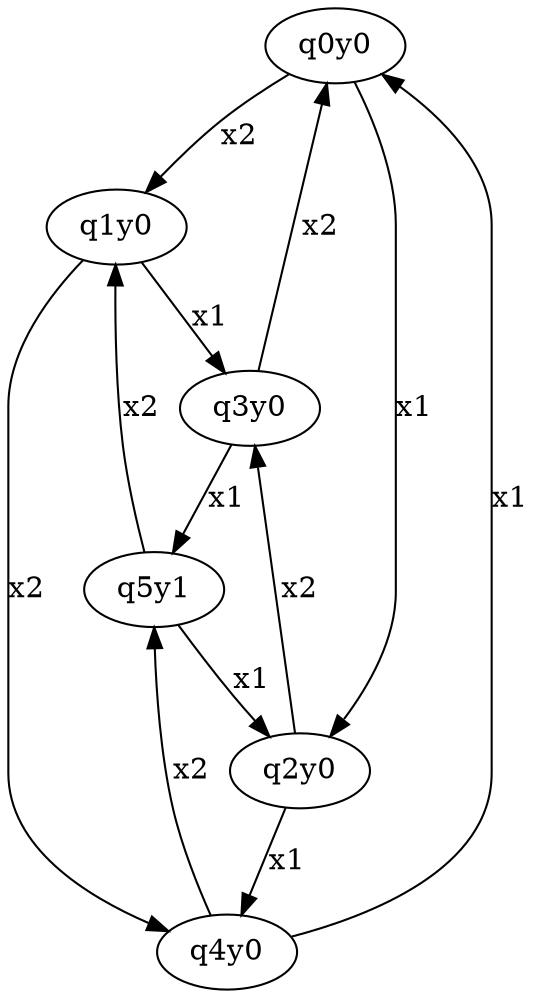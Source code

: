 digraph G {
0 [label=q0y0];
1 [label=q1y0];
2 [label=q2y0];
3 [label=q3y0];
4 [label=q4y0];
5 [label=q5y1];
0->2  [label=x1];
0->1  [label=x2];
1->3  [label=x1];
1->4  [label=x2];
2->4  [label=x1];
2->3  [label=x2];
3->5  [label=x1];
3->0  [label=x2];
4->0  [label=x1];
4->5  [label=x2];
5->2  [label=x1];
5->1  [label=x2];
}

